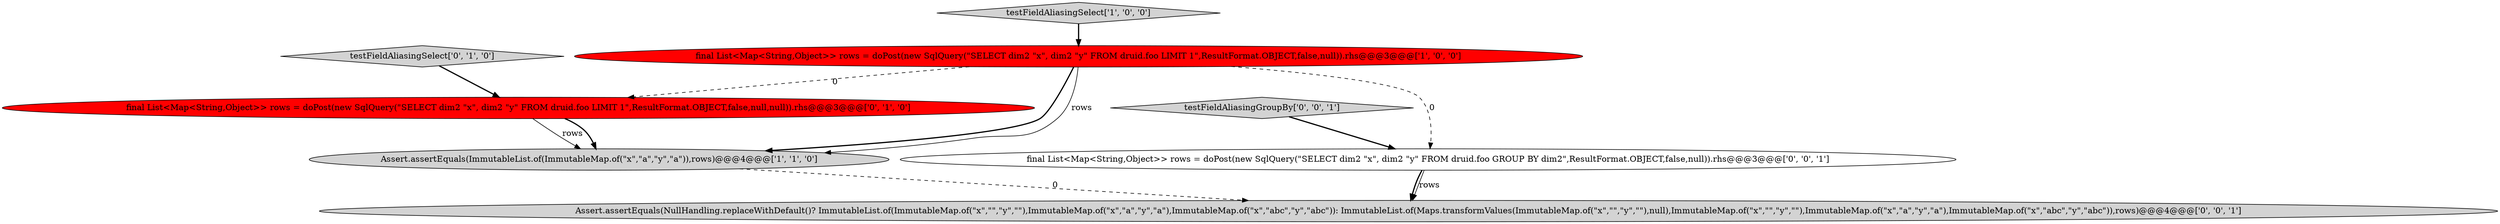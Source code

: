digraph {
3 [style = filled, label = "testFieldAliasingSelect['0', '1', '0']", fillcolor = lightgray, shape = diamond image = "AAA0AAABBB2BBB"];
6 [style = filled, label = "testFieldAliasingGroupBy['0', '0', '1']", fillcolor = lightgray, shape = diamond image = "AAA0AAABBB3BBB"];
5 [style = filled, label = "Assert.assertEquals(NullHandling.replaceWithDefault()? ImmutableList.of(ImmutableMap.of(\"x\",\"\",\"y\",\"\"),ImmutableMap.of(\"x\",\"a\",\"y\",\"a\"),ImmutableMap.of(\"x\",\"abc\",\"y\",\"abc\")): ImmutableList.of(Maps.transformValues(ImmutableMap.of(\"x\",\"\",\"y\",\"\"),null),ImmutableMap.of(\"x\",\"\",\"y\",\"\"),ImmutableMap.of(\"x\",\"a\",\"y\",\"a\"),ImmutableMap.of(\"x\",\"abc\",\"y\",\"abc\")),rows)@@@4@@@['0', '0', '1']", fillcolor = lightgray, shape = ellipse image = "AAA0AAABBB3BBB"];
4 [style = filled, label = "final List<Map<String,Object>> rows = doPost(new SqlQuery(\"SELECT dim2 \"x\", dim2 \"y\" FROM druid.foo LIMIT 1\",ResultFormat.OBJECT,false,null,null)).rhs@@@3@@@['0', '1', '0']", fillcolor = red, shape = ellipse image = "AAA1AAABBB2BBB"];
1 [style = filled, label = "testFieldAliasingSelect['1', '0', '0']", fillcolor = lightgray, shape = diamond image = "AAA0AAABBB1BBB"];
2 [style = filled, label = "final List<Map<String,Object>> rows = doPost(new SqlQuery(\"SELECT dim2 \"x\", dim2 \"y\" FROM druid.foo LIMIT 1\",ResultFormat.OBJECT,false,null)).rhs@@@3@@@['1', '0', '0']", fillcolor = red, shape = ellipse image = "AAA1AAABBB1BBB"];
0 [style = filled, label = "Assert.assertEquals(ImmutableList.of(ImmutableMap.of(\"x\",\"a\",\"y\",\"a\")),rows)@@@4@@@['1', '1', '0']", fillcolor = lightgray, shape = ellipse image = "AAA0AAABBB1BBB"];
7 [style = filled, label = "final List<Map<String,Object>> rows = doPost(new SqlQuery(\"SELECT dim2 \"x\", dim2 \"y\" FROM druid.foo GROUP BY dim2\",ResultFormat.OBJECT,false,null)).rhs@@@3@@@['0', '0', '1']", fillcolor = white, shape = ellipse image = "AAA0AAABBB3BBB"];
4->0 [style = solid, label="rows"];
1->2 [style = bold, label=""];
2->0 [style = bold, label=""];
2->0 [style = solid, label="rows"];
7->5 [style = bold, label=""];
7->5 [style = solid, label="rows"];
6->7 [style = bold, label=""];
0->5 [style = dashed, label="0"];
2->7 [style = dashed, label="0"];
3->4 [style = bold, label=""];
4->0 [style = bold, label=""];
2->4 [style = dashed, label="0"];
}
